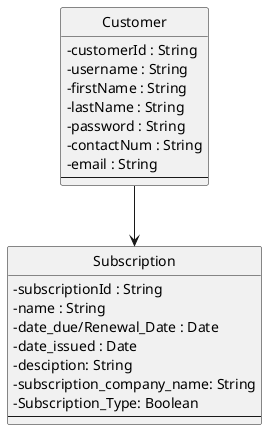 @startuml

skinparam {
    Style strictuml
    RoundCorner 5
    ' use characters instead of icons for showing visibility
    ClassAttributeIconSize 0
    Database {
	' the default border no longer matches the normal colours (bug?), so fix this
	BorderColor #A80036
    }
    Sequence {
	' make activations yellow too
	LifeLineBackgroundColor #FDFDCD

	' make stereotypes less ugly
	Stereotype {
		Font {
			Size 11
			Style plain
		}
	}
    }
}
 
class "Customer" as customer {
    -customerId : String
    -username : String
    -firstName : String
    -lastName : String
    -password : String
    -contactNum : String
    -email : String
    '-card_details? 
  --
}

class "Subscription" as sub {
    -subscriptionId : String
    -name : String
    -date_due/Renewal_Date : Date
    -date_issued : Date
    -desciption: String
    -subscription_company_name: String
    -Subscription_Type: Boolean
  --
}
 


customer -down-> sub


@enduml
